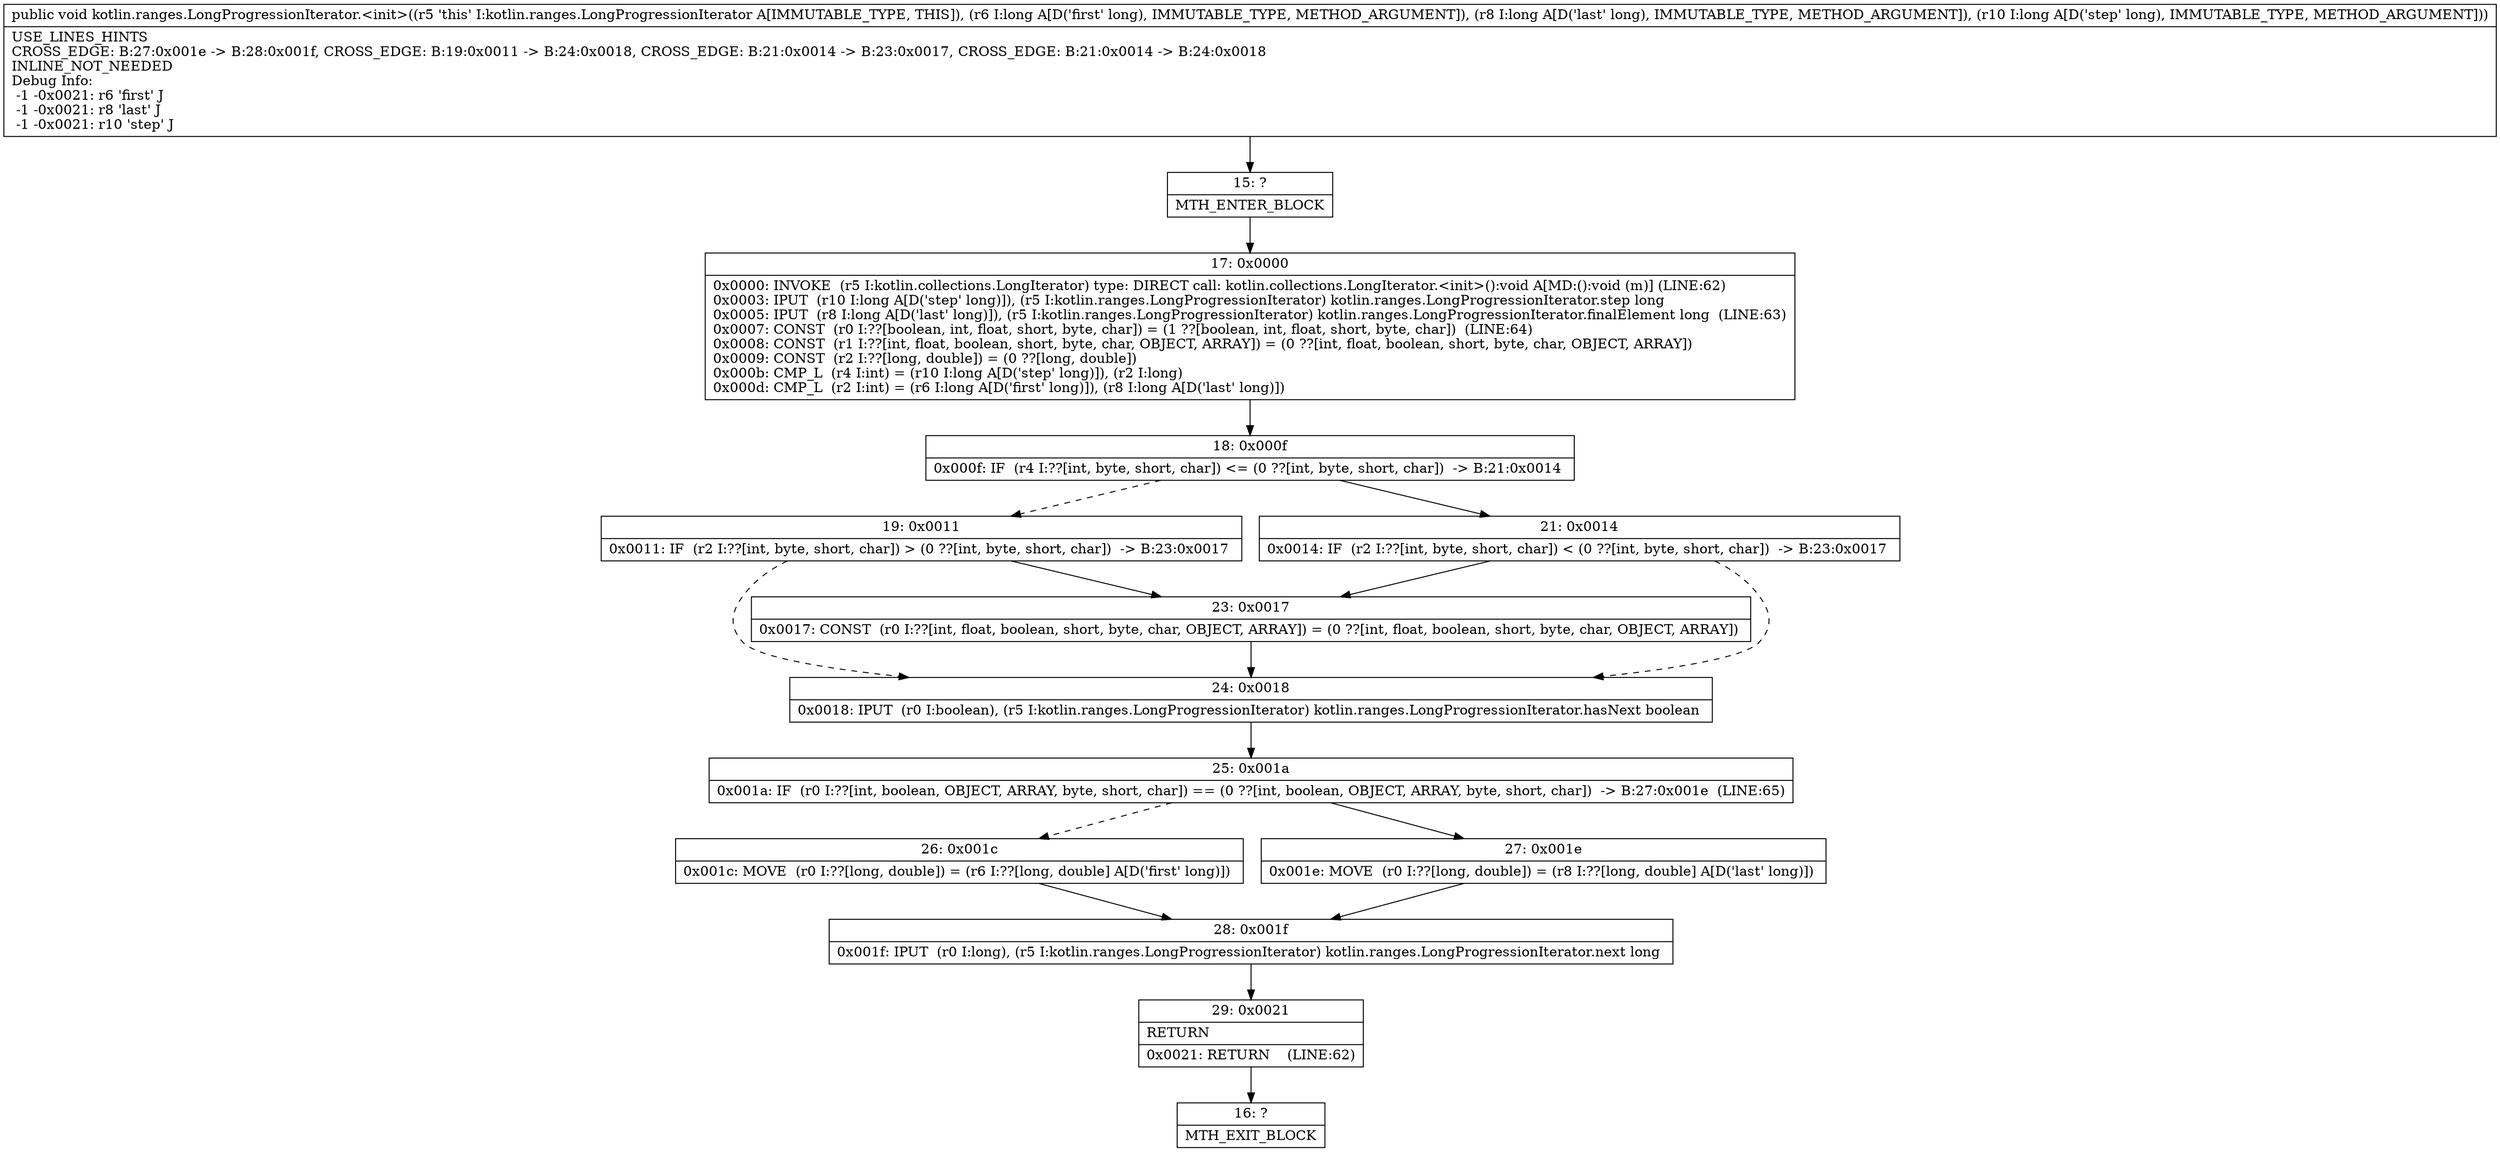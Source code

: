 digraph "CFG forkotlin.ranges.LongProgressionIterator.\<init\>(JJJ)V" {
Node_15 [shape=record,label="{15\:\ ?|MTH_ENTER_BLOCK\l}"];
Node_17 [shape=record,label="{17\:\ 0x0000|0x0000: INVOKE  (r5 I:kotlin.collections.LongIterator) type: DIRECT call: kotlin.collections.LongIterator.\<init\>():void A[MD:():void (m)] (LINE:62)\l0x0003: IPUT  (r10 I:long A[D('step' long)]), (r5 I:kotlin.ranges.LongProgressionIterator) kotlin.ranges.LongProgressionIterator.step long \l0x0005: IPUT  (r8 I:long A[D('last' long)]), (r5 I:kotlin.ranges.LongProgressionIterator) kotlin.ranges.LongProgressionIterator.finalElement long  (LINE:63)\l0x0007: CONST  (r0 I:??[boolean, int, float, short, byte, char]) = (1 ??[boolean, int, float, short, byte, char])  (LINE:64)\l0x0008: CONST  (r1 I:??[int, float, boolean, short, byte, char, OBJECT, ARRAY]) = (0 ??[int, float, boolean, short, byte, char, OBJECT, ARRAY]) \l0x0009: CONST  (r2 I:??[long, double]) = (0 ??[long, double]) \l0x000b: CMP_L  (r4 I:int) = (r10 I:long A[D('step' long)]), (r2 I:long) \l0x000d: CMP_L  (r2 I:int) = (r6 I:long A[D('first' long)]), (r8 I:long A[D('last' long)]) \l}"];
Node_18 [shape=record,label="{18\:\ 0x000f|0x000f: IF  (r4 I:??[int, byte, short, char]) \<= (0 ??[int, byte, short, char])  \-\> B:21:0x0014 \l}"];
Node_19 [shape=record,label="{19\:\ 0x0011|0x0011: IF  (r2 I:??[int, byte, short, char]) \> (0 ??[int, byte, short, char])  \-\> B:23:0x0017 \l}"];
Node_23 [shape=record,label="{23\:\ 0x0017|0x0017: CONST  (r0 I:??[int, float, boolean, short, byte, char, OBJECT, ARRAY]) = (0 ??[int, float, boolean, short, byte, char, OBJECT, ARRAY]) \l}"];
Node_24 [shape=record,label="{24\:\ 0x0018|0x0018: IPUT  (r0 I:boolean), (r5 I:kotlin.ranges.LongProgressionIterator) kotlin.ranges.LongProgressionIterator.hasNext boolean \l}"];
Node_25 [shape=record,label="{25\:\ 0x001a|0x001a: IF  (r0 I:??[int, boolean, OBJECT, ARRAY, byte, short, char]) == (0 ??[int, boolean, OBJECT, ARRAY, byte, short, char])  \-\> B:27:0x001e  (LINE:65)\l}"];
Node_26 [shape=record,label="{26\:\ 0x001c|0x001c: MOVE  (r0 I:??[long, double]) = (r6 I:??[long, double] A[D('first' long)]) \l}"];
Node_28 [shape=record,label="{28\:\ 0x001f|0x001f: IPUT  (r0 I:long), (r5 I:kotlin.ranges.LongProgressionIterator) kotlin.ranges.LongProgressionIterator.next long \l}"];
Node_29 [shape=record,label="{29\:\ 0x0021|RETURN\l|0x0021: RETURN    (LINE:62)\l}"];
Node_16 [shape=record,label="{16\:\ ?|MTH_EXIT_BLOCK\l}"];
Node_27 [shape=record,label="{27\:\ 0x001e|0x001e: MOVE  (r0 I:??[long, double]) = (r8 I:??[long, double] A[D('last' long)]) \l}"];
Node_21 [shape=record,label="{21\:\ 0x0014|0x0014: IF  (r2 I:??[int, byte, short, char]) \< (0 ??[int, byte, short, char])  \-\> B:23:0x0017 \l}"];
MethodNode[shape=record,label="{public void kotlin.ranges.LongProgressionIterator.\<init\>((r5 'this' I:kotlin.ranges.LongProgressionIterator A[IMMUTABLE_TYPE, THIS]), (r6 I:long A[D('first' long), IMMUTABLE_TYPE, METHOD_ARGUMENT]), (r8 I:long A[D('last' long), IMMUTABLE_TYPE, METHOD_ARGUMENT]), (r10 I:long A[D('step' long), IMMUTABLE_TYPE, METHOD_ARGUMENT]))  | USE_LINES_HINTS\lCROSS_EDGE: B:27:0x001e \-\> B:28:0x001f, CROSS_EDGE: B:19:0x0011 \-\> B:24:0x0018, CROSS_EDGE: B:21:0x0014 \-\> B:23:0x0017, CROSS_EDGE: B:21:0x0014 \-\> B:24:0x0018\lINLINE_NOT_NEEDED\lDebug Info:\l  \-1 \-0x0021: r6 'first' J\l  \-1 \-0x0021: r8 'last' J\l  \-1 \-0x0021: r10 'step' J\l}"];
MethodNode -> Node_15;Node_15 -> Node_17;
Node_17 -> Node_18;
Node_18 -> Node_19[style=dashed];
Node_18 -> Node_21;
Node_19 -> Node_23;
Node_19 -> Node_24[style=dashed];
Node_23 -> Node_24;
Node_24 -> Node_25;
Node_25 -> Node_26[style=dashed];
Node_25 -> Node_27;
Node_26 -> Node_28;
Node_28 -> Node_29;
Node_29 -> Node_16;
Node_27 -> Node_28;
Node_21 -> Node_23;
Node_21 -> Node_24[style=dashed];
}

